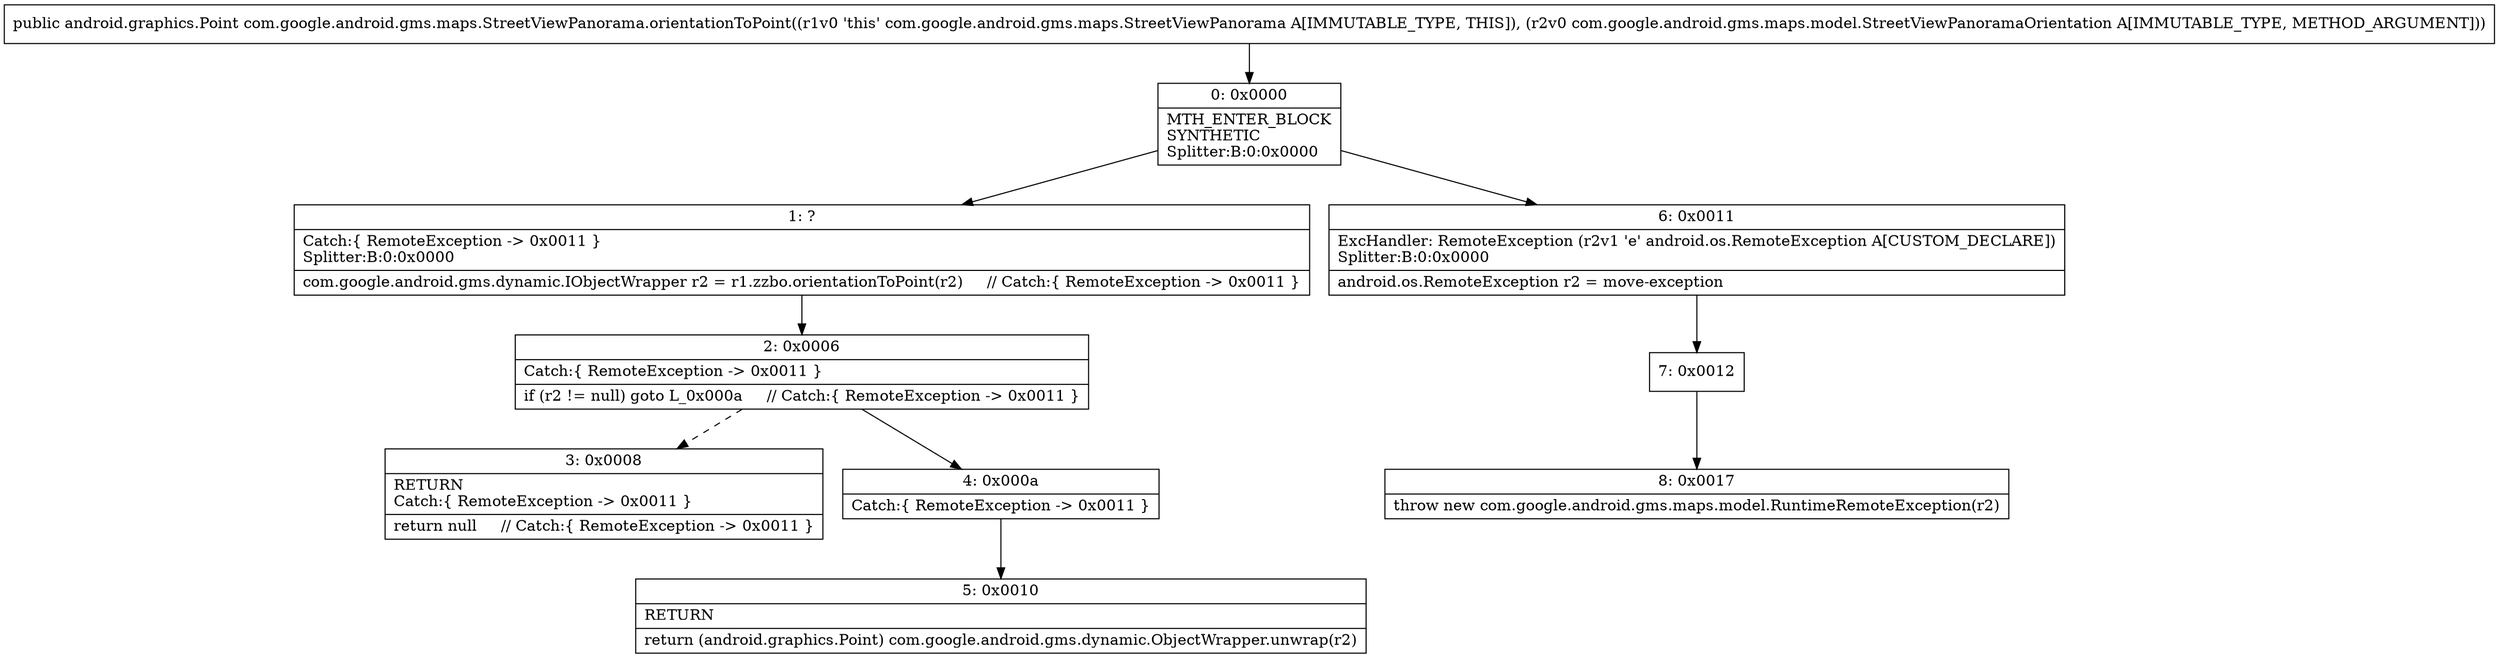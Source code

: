 digraph "CFG forcom.google.android.gms.maps.StreetViewPanorama.orientationToPoint(Lcom\/google\/android\/gms\/maps\/model\/StreetViewPanoramaOrientation;)Landroid\/graphics\/Point;" {
Node_0 [shape=record,label="{0\:\ 0x0000|MTH_ENTER_BLOCK\lSYNTHETIC\lSplitter:B:0:0x0000\l}"];
Node_1 [shape=record,label="{1\:\ ?|Catch:\{ RemoteException \-\> 0x0011 \}\lSplitter:B:0:0x0000\l|com.google.android.gms.dynamic.IObjectWrapper r2 = r1.zzbo.orientationToPoint(r2)     \/\/ Catch:\{ RemoteException \-\> 0x0011 \}\l}"];
Node_2 [shape=record,label="{2\:\ 0x0006|Catch:\{ RemoteException \-\> 0x0011 \}\l|if (r2 != null) goto L_0x000a     \/\/ Catch:\{ RemoteException \-\> 0x0011 \}\l}"];
Node_3 [shape=record,label="{3\:\ 0x0008|RETURN\lCatch:\{ RemoteException \-\> 0x0011 \}\l|return null     \/\/ Catch:\{ RemoteException \-\> 0x0011 \}\l}"];
Node_4 [shape=record,label="{4\:\ 0x000a|Catch:\{ RemoteException \-\> 0x0011 \}\l}"];
Node_5 [shape=record,label="{5\:\ 0x0010|RETURN\l|return (android.graphics.Point) com.google.android.gms.dynamic.ObjectWrapper.unwrap(r2)\l}"];
Node_6 [shape=record,label="{6\:\ 0x0011|ExcHandler: RemoteException (r2v1 'e' android.os.RemoteException A[CUSTOM_DECLARE])\lSplitter:B:0:0x0000\l|android.os.RemoteException r2 = move\-exception\l}"];
Node_7 [shape=record,label="{7\:\ 0x0012}"];
Node_8 [shape=record,label="{8\:\ 0x0017|throw new com.google.android.gms.maps.model.RuntimeRemoteException(r2)\l}"];
MethodNode[shape=record,label="{public android.graphics.Point com.google.android.gms.maps.StreetViewPanorama.orientationToPoint((r1v0 'this' com.google.android.gms.maps.StreetViewPanorama A[IMMUTABLE_TYPE, THIS]), (r2v0 com.google.android.gms.maps.model.StreetViewPanoramaOrientation A[IMMUTABLE_TYPE, METHOD_ARGUMENT])) }"];
MethodNode -> Node_0;
Node_0 -> Node_1;
Node_0 -> Node_6;
Node_1 -> Node_2;
Node_2 -> Node_3[style=dashed];
Node_2 -> Node_4;
Node_4 -> Node_5;
Node_6 -> Node_7;
Node_7 -> Node_8;
}

